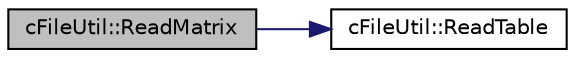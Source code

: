 digraph "cFileUtil::ReadMatrix"
{
 // LATEX_PDF_SIZE
  edge [fontname="Helvetica",fontsize="10",labelfontname="Helvetica",labelfontsize="10"];
  node [fontname="Helvetica",fontsize="10",shape=record];
  rankdir="LR";
  Node1 [label="cFileUtil::ReadMatrix",height=0.2,width=0.4,color="black", fillcolor="grey75", style="filled", fontcolor="black",tooltip=" "];
  Node1 -> Node2 [color="midnightblue",fontsize="10",style="solid",fontname="Helvetica"];
  Node2 [label="cFileUtil::ReadTable",height=0.2,width=0.4,color="black", fillcolor="white", style="filled",URL="$classc_file_util.html#ad72feec5cedfeefe617893d52df3e92f",tooltip=" "];
}
